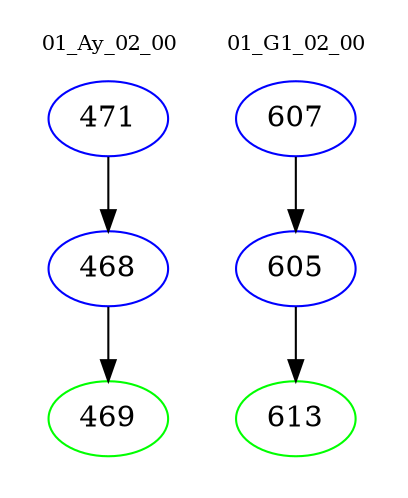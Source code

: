 digraph{
subgraph cluster_0 {
color = white
label = "01_Ay_02_00";
fontsize=10;
T0_471 [label="471", color="blue"]
T0_471 -> T0_468 [color="black"]
T0_468 [label="468", color="blue"]
T0_468 -> T0_469 [color="black"]
T0_469 [label="469", color="green"]
}
subgraph cluster_1 {
color = white
label = "01_G1_02_00";
fontsize=10;
T1_607 [label="607", color="blue"]
T1_607 -> T1_605 [color="black"]
T1_605 [label="605", color="blue"]
T1_605 -> T1_613 [color="black"]
T1_613 [label="613", color="green"]
}
}
